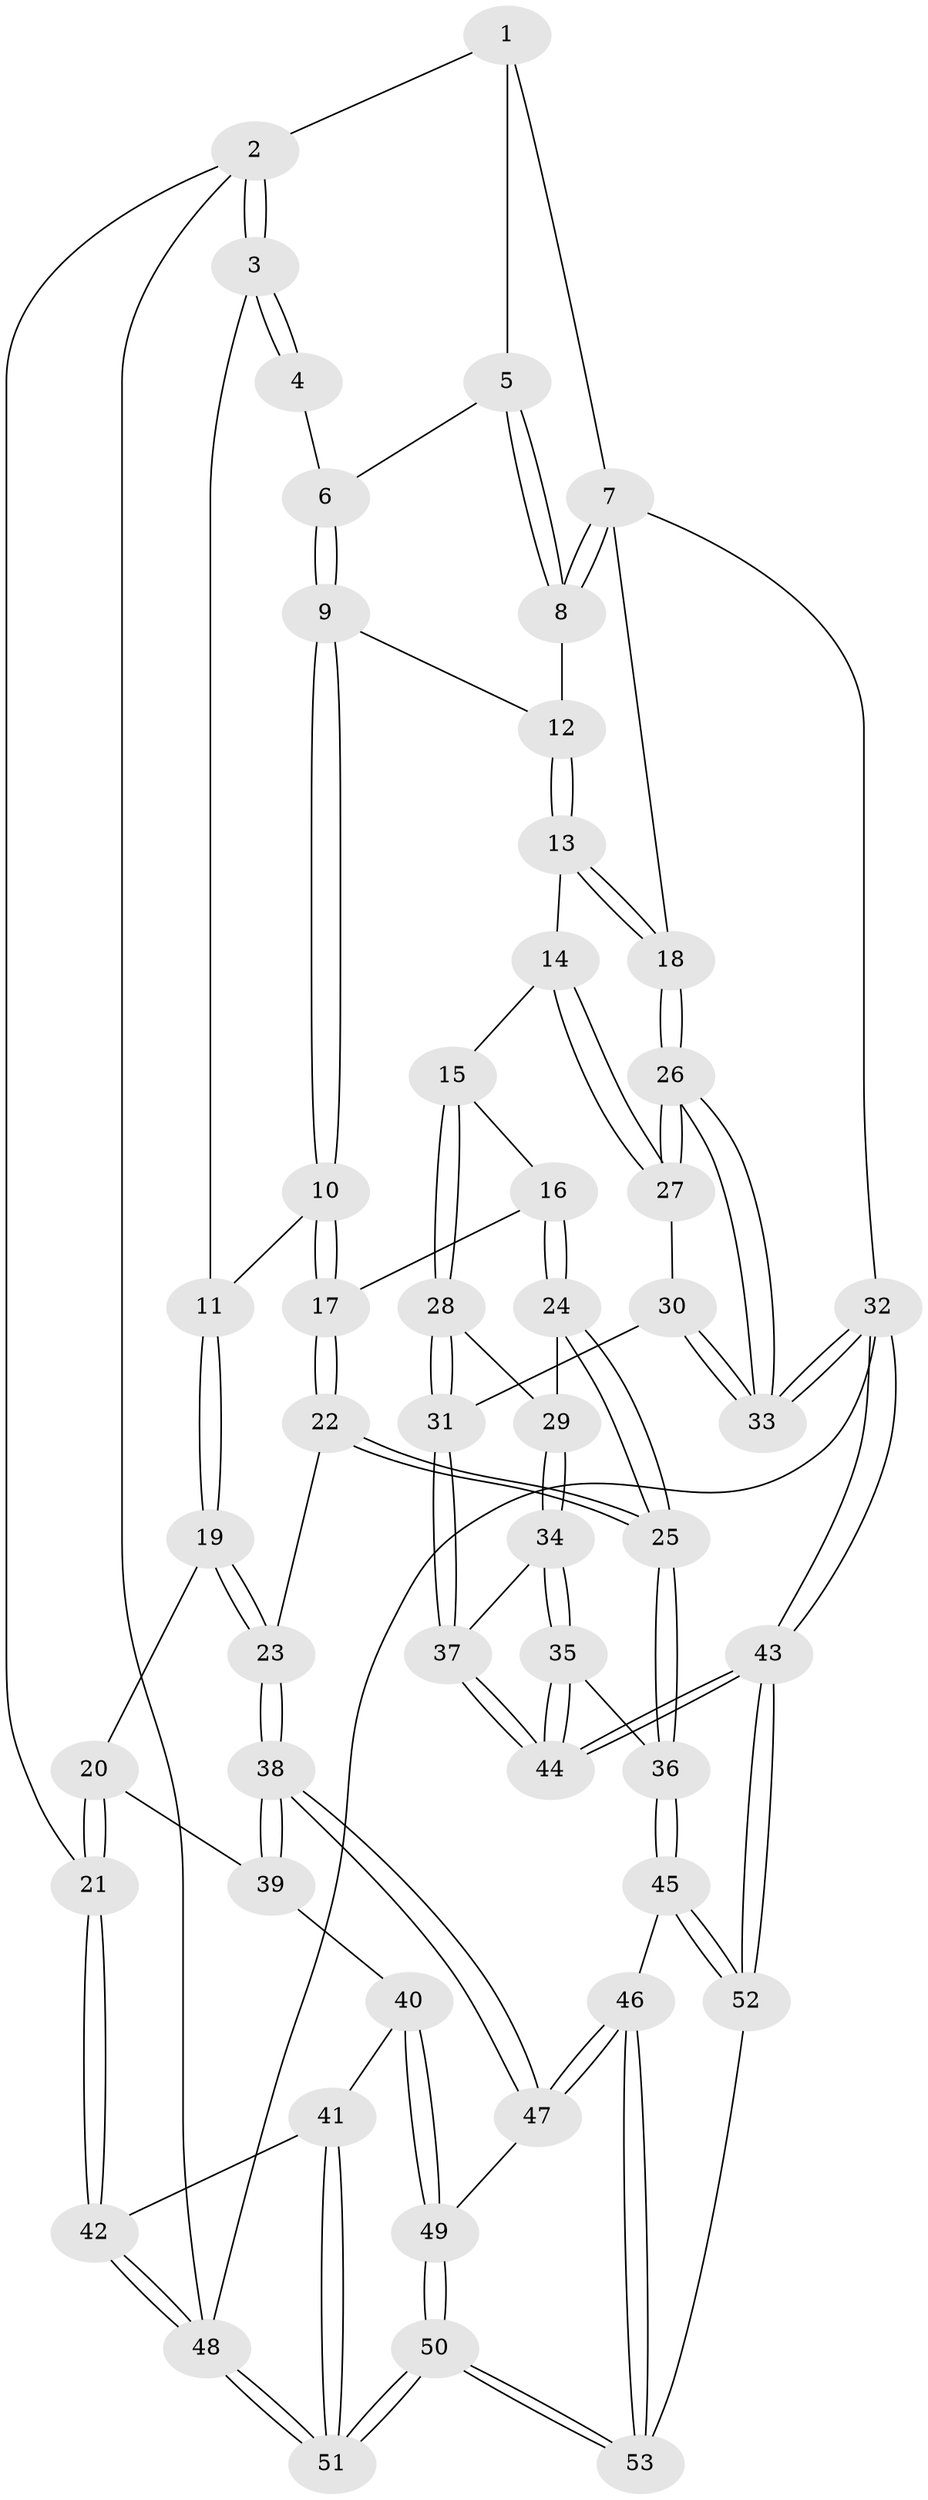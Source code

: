 // Generated by graph-tools (version 1.1) at 2025/01/03/09/25 05:01:33]
// undirected, 53 vertices, 129 edges
graph export_dot {
graph [start="1"]
  node [color=gray90,style=filled];
  1 [pos="+0.8083943578285575+0"];
  2 [pos="+0+0"];
  3 [pos="+0+0"];
  4 [pos="+0.3843089448085493+0"];
  5 [pos="+0.7315712945145225+0.14506622921969456"];
  6 [pos="+0.5592624478080482+0.18816660018519843"];
  7 [pos="+1+0.2176297531547113"];
  8 [pos="+0.8235506452599322+0.22359759510327673"];
  9 [pos="+0.5258746705125984+0.27537044886467893"];
  10 [pos="+0.43481857612169544+0.3812761296456621"];
  11 [pos="+0.31474961563603837+0.37222521360349947"];
  12 [pos="+0.7634714545320576+0.40721302999525605"];
  13 [pos="+0.7662970750671749+0.4273350200365663"];
  14 [pos="+0.7537855938069603+0.49418964005174304"];
  15 [pos="+0.6714293636475259+0.5215671208665886"];
  16 [pos="+0.50895632661958+0.4576987719149312"];
  17 [pos="+0.4627190290448403+0.42798169643401435"];
  18 [pos="+1+0.36395612428498036"];
  19 [pos="+0.22319851067285015+0.5039867833191284"];
  20 [pos="+0.13755457086431583+0.560695420988204"];
  21 [pos="+0+0.5334825324445109"];
  22 [pos="+0.41844119676042985+0.6593593469078092"];
  23 [pos="+0.37807179046218914+0.6706953010970295"];
  24 [pos="+0.5446834980744462+0.631631169575918"];
  25 [pos="+0.4675165974054043+0.6865958761330674"];
  26 [pos="+1+0.5539554449541334"];
  27 [pos="+0.8039306991680799+0.5423379406313501"];
  28 [pos="+0.6408221129257656+0.607887702526189"];
  29 [pos="+0.6240265342292081+0.6287362755848127"];
  30 [pos="+0.8025696559071883+0.6610224754778883"];
  31 [pos="+0.7450725740351624+0.7034581548891248"];
  32 [pos="+1+1"];
  33 [pos="+1+0.9676048705706939"];
  34 [pos="+0.6225029687536587+0.6826363061704742"];
  35 [pos="+0.5165289557041047+0.7655797640720011"];
  36 [pos="+0.5160849088943918+0.7655117179783362"];
  37 [pos="+0.7045980607941015+0.7702870437189662"];
  38 [pos="+0.3118608275075564+0.7414095051941706"];
  39 [pos="+0.17167389888468756+0.6566949259998003"];
  40 [pos="+0.131467888900289+0.7692006207781591"];
  41 [pos="+0.11562510484053766+0.7729013031761998"];
  42 [pos="+0+0.7012062980984087"];
  43 [pos="+0.833990237436443+1"];
  44 [pos="+0.6975586415286623+0.8769576671358585"];
  45 [pos="+0.47154721306639186+0.8229168695222643"];
  46 [pos="+0.3075471738850976+0.8314925797344801"];
  47 [pos="+0.30611644159945844+0.8294153636890158"];
  48 [pos="+0+1"];
  49 [pos="+0.1897349269561482+0.83326399412706"];
  50 [pos="+0+1"];
  51 [pos="+0+1"];
  52 [pos="+0.5174276511680963+1"];
  53 [pos="+0.3546116300532308+1"];
  1 -- 2;
  1 -- 5;
  1 -- 7;
  2 -- 3;
  2 -- 3;
  2 -- 21;
  2 -- 48;
  3 -- 4;
  3 -- 4;
  3 -- 11;
  4 -- 6;
  5 -- 6;
  5 -- 8;
  5 -- 8;
  6 -- 9;
  6 -- 9;
  7 -- 8;
  7 -- 8;
  7 -- 18;
  7 -- 32;
  8 -- 12;
  9 -- 10;
  9 -- 10;
  9 -- 12;
  10 -- 11;
  10 -- 17;
  10 -- 17;
  11 -- 19;
  11 -- 19;
  12 -- 13;
  12 -- 13;
  13 -- 14;
  13 -- 18;
  13 -- 18;
  14 -- 15;
  14 -- 27;
  14 -- 27;
  15 -- 16;
  15 -- 28;
  15 -- 28;
  16 -- 17;
  16 -- 24;
  16 -- 24;
  17 -- 22;
  17 -- 22;
  18 -- 26;
  18 -- 26;
  19 -- 20;
  19 -- 23;
  19 -- 23;
  20 -- 21;
  20 -- 21;
  20 -- 39;
  21 -- 42;
  21 -- 42;
  22 -- 23;
  22 -- 25;
  22 -- 25;
  23 -- 38;
  23 -- 38;
  24 -- 25;
  24 -- 25;
  24 -- 29;
  25 -- 36;
  25 -- 36;
  26 -- 27;
  26 -- 27;
  26 -- 33;
  26 -- 33;
  27 -- 30;
  28 -- 29;
  28 -- 31;
  28 -- 31;
  29 -- 34;
  29 -- 34;
  30 -- 31;
  30 -- 33;
  30 -- 33;
  31 -- 37;
  31 -- 37;
  32 -- 33;
  32 -- 33;
  32 -- 43;
  32 -- 43;
  32 -- 48;
  34 -- 35;
  34 -- 35;
  34 -- 37;
  35 -- 36;
  35 -- 44;
  35 -- 44;
  36 -- 45;
  36 -- 45;
  37 -- 44;
  37 -- 44;
  38 -- 39;
  38 -- 39;
  38 -- 47;
  38 -- 47;
  39 -- 40;
  40 -- 41;
  40 -- 49;
  40 -- 49;
  41 -- 42;
  41 -- 51;
  41 -- 51;
  42 -- 48;
  42 -- 48;
  43 -- 44;
  43 -- 44;
  43 -- 52;
  43 -- 52;
  45 -- 46;
  45 -- 52;
  45 -- 52;
  46 -- 47;
  46 -- 47;
  46 -- 53;
  46 -- 53;
  47 -- 49;
  48 -- 51;
  48 -- 51;
  49 -- 50;
  49 -- 50;
  50 -- 51;
  50 -- 51;
  50 -- 53;
  50 -- 53;
  52 -- 53;
}
